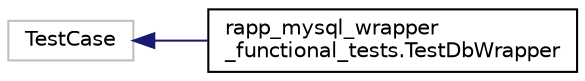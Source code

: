 digraph "Graphical Class Hierarchy"
{
  edge [fontname="Helvetica",fontsize="10",labelfontname="Helvetica",labelfontsize="10"];
  node [fontname="Helvetica",fontsize="10",shape=record];
  rankdir="LR";
  Node1 [label="TestCase",height=0.2,width=0.4,color="grey75", fillcolor="white", style="filled"];
  Node1 -> Node2 [dir="back",color="midnightblue",fontsize="10",style="solid",fontname="Helvetica"];
  Node2 [label="rapp_mysql_wrapper\l_functional_tests.TestDbWrapper",height=0.2,width=0.4,color="black", fillcolor="white", style="filled",URL="$classrapp__mysql__wrapper__functional__tests_1_1TestDbWrapper.html",tooltip="Inherits the unittest.TestCase class in order to offer functional tests functionality. "];
}
